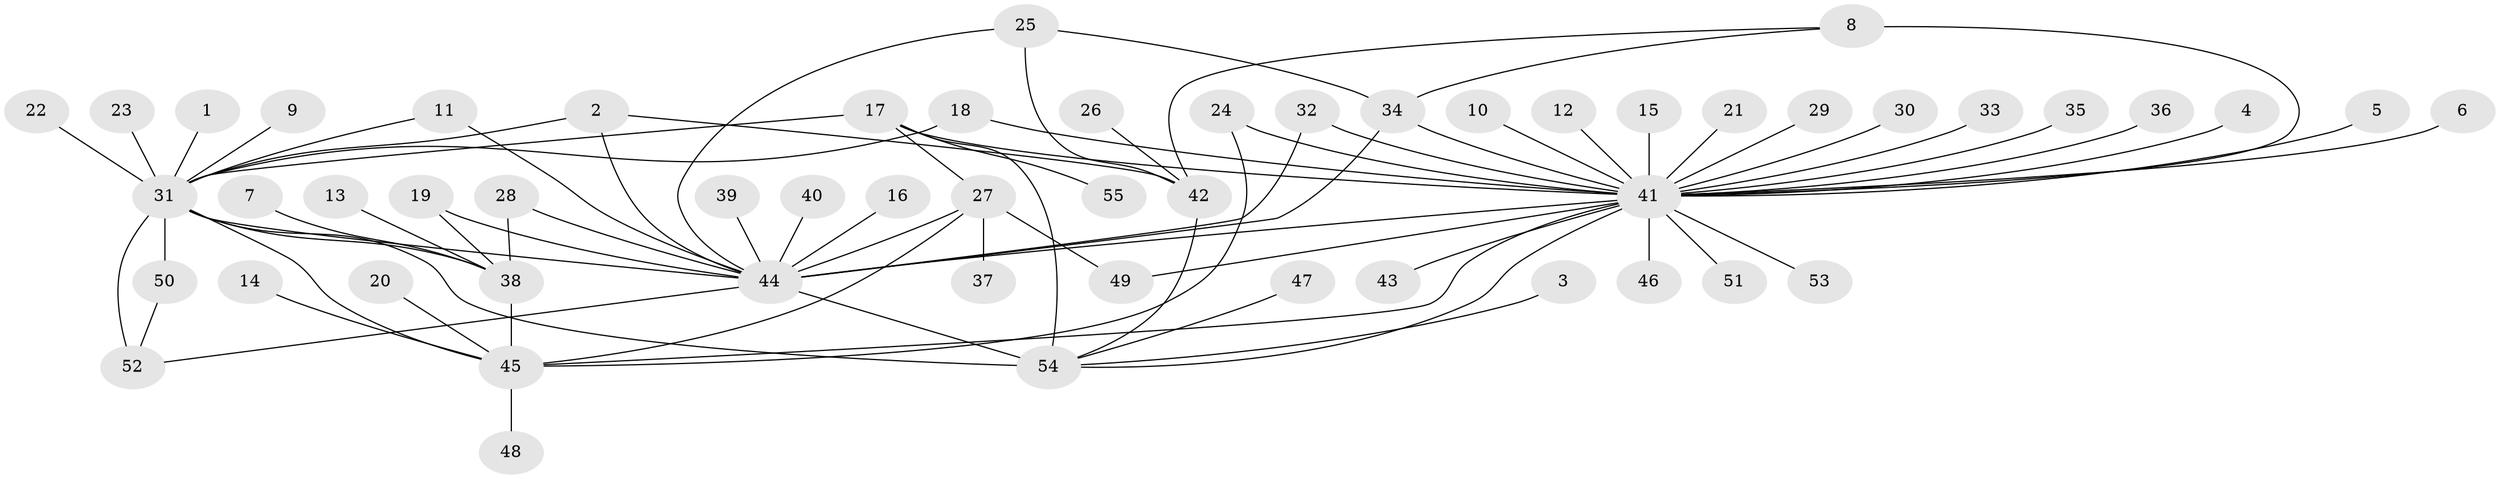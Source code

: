// original degree distribution, {2: 0.24545454545454545, 19: 0.00909090909090909, 1: 0.4818181818181818, 3: 0.11818181818181818, 18: 0.00909090909090909, 9: 0.01818181818181818, 8: 0.00909090909090909, 24: 0.00909090909090909, 6: 0.02727272727272727, 5: 0.01818181818181818, 7: 0.00909090909090909, 4: 0.045454545454545456}
// Generated by graph-tools (version 1.1) at 2025/49/03/09/25 03:49:52]
// undirected, 55 vertices, 78 edges
graph export_dot {
graph [start="1"]
  node [color=gray90,style=filled];
  1;
  2;
  3;
  4;
  5;
  6;
  7;
  8;
  9;
  10;
  11;
  12;
  13;
  14;
  15;
  16;
  17;
  18;
  19;
  20;
  21;
  22;
  23;
  24;
  25;
  26;
  27;
  28;
  29;
  30;
  31;
  32;
  33;
  34;
  35;
  36;
  37;
  38;
  39;
  40;
  41;
  42;
  43;
  44;
  45;
  46;
  47;
  48;
  49;
  50;
  51;
  52;
  53;
  54;
  55;
  1 -- 31 [weight=1.0];
  2 -- 31 [weight=1.0];
  2 -- 42 [weight=1.0];
  2 -- 44 [weight=1.0];
  3 -- 54 [weight=1.0];
  4 -- 41 [weight=1.0];
  5 -- 41 [weight=1.0];
  6 -- 41 [weight=1.0];
  7 -- 38 [weight=1.0];
  8 -- 34 [weight=1.0];
  8 -- 41 [weight=2.0];
  8 -- 42 [weight=1.0];
  9 -- 31 [weight=1.0];
  10 -- 41 [weight=1.0];
  11 -- 31 [weight=1.0];
  11 -- 44 [weight=1.0];
  12 -- 41 [weight=1.0];
  13 -- 38 [weight=1.0];
  14 -- 45 [weight=1.0];
  15 -- 41 [weight=1.0];
  16 -- 44 [weight=1.0];
  17 -- 27 [weight=1.0];
  17 -- 31 [weight=1.0];
  17 -- 41 [weight=1.0];
  17 -- 54 [weight=1.0];
  17 -- 55 [weight=1.0];
  18 -- 31 [weight=1.0];
  18 -- 41 [weight=1.0];
  19 -- 38 [weight=1.0];
  19 -- 44 [weight=1.0];
  20 -- 45 [weight=1.0];
  21 -- 41 [weight=1.0];
  22 -- 31 [weight=1.0];
  23 -- 31 [weight=1.0];
  24 -- 41 [weight=1.0];
  24 -- 45 [weight=1.0];
  25 -- 34 [weight=1.0];
  25 -- 42 [weight=1.0];
  25 -- 44 [weight=1.0];
  26 -- 42 [weight=1.0];
  27 -- 37 [weight=1.0];
  27 -- 44 [weight=1.0];
  27 -- 45 [weight=1.0];
  27 -- 49 [weight=1.0];
  28 -- 38 [weight=1.0];
  28 -- 44 [weight=1.0];
  29 -- 41 [weight=1.0];
  30 -- 41 [weight=1.0];
  31 -- 38 [weight=1.0];
  31 -- 44 [weight=2.0];
  31 -- 45 [weight=1.0];
  31 -- 50 [weight=1.0];
  31 -- 52 [weight=2.0];
  31 -- 54 [weight=2.0];
  32 -- 41 [weight=1.0];
  32 -- 44 [weight=1.0];
  33 -- 41 [weight=1.0];
  34 -- 41 [weight=1.0];
  34 -- 44 [weight=1.0];
  35 -- 41 [weight=1.0];
  36 -- 41 [weight=1.0];
  38 -- 45 [weight=1.0];
  39 -- 44 [weight=1.0];
  40 -- 44 [weight=1.0];
  41 -- 43 [weight=1.0];
  41 -- 44 [weight=2.0];
  41 -- 45 [weight=1.0];
  41 -- 46 [weight=1.0];
  41 -- 49 [weight=1.0];
  41 -- 51 [weight=1.0];
  41 -- 53 [weight=1.0];
  41 -- 54 [weight=1.0];
  42 -- 54 [weight=1.0];
  44 -- 52 [weight=1.0];
  44 -- 54 [weight=2.0];
  45 -- 48 [weight=1.0];
  47 -- 54 [weight=1.0];
  50 -- 52 [weight=1.0];
}
